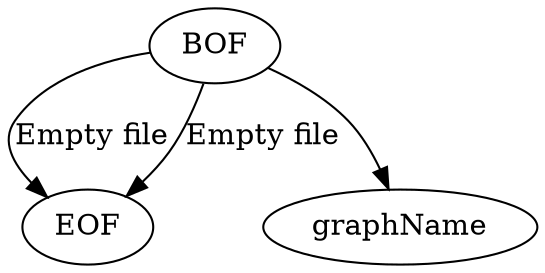 digraph "DotFileParser" {
    size="12.8,10.24";
    "node0" [ label="BOF" shape=ellipse ];
    "node0" -> "node1" [ color=black fontcolor=black label="Empty file" ];
    "node1" [ label="EOF" shape=ellipse ];
    "node2" [ label="graphName" shape=ellipse ];
    "node0" -> "node1" [ color=black fontcolor=black label="Empty file" ];
    "node0" -> "node2" [ color=black ];
}
